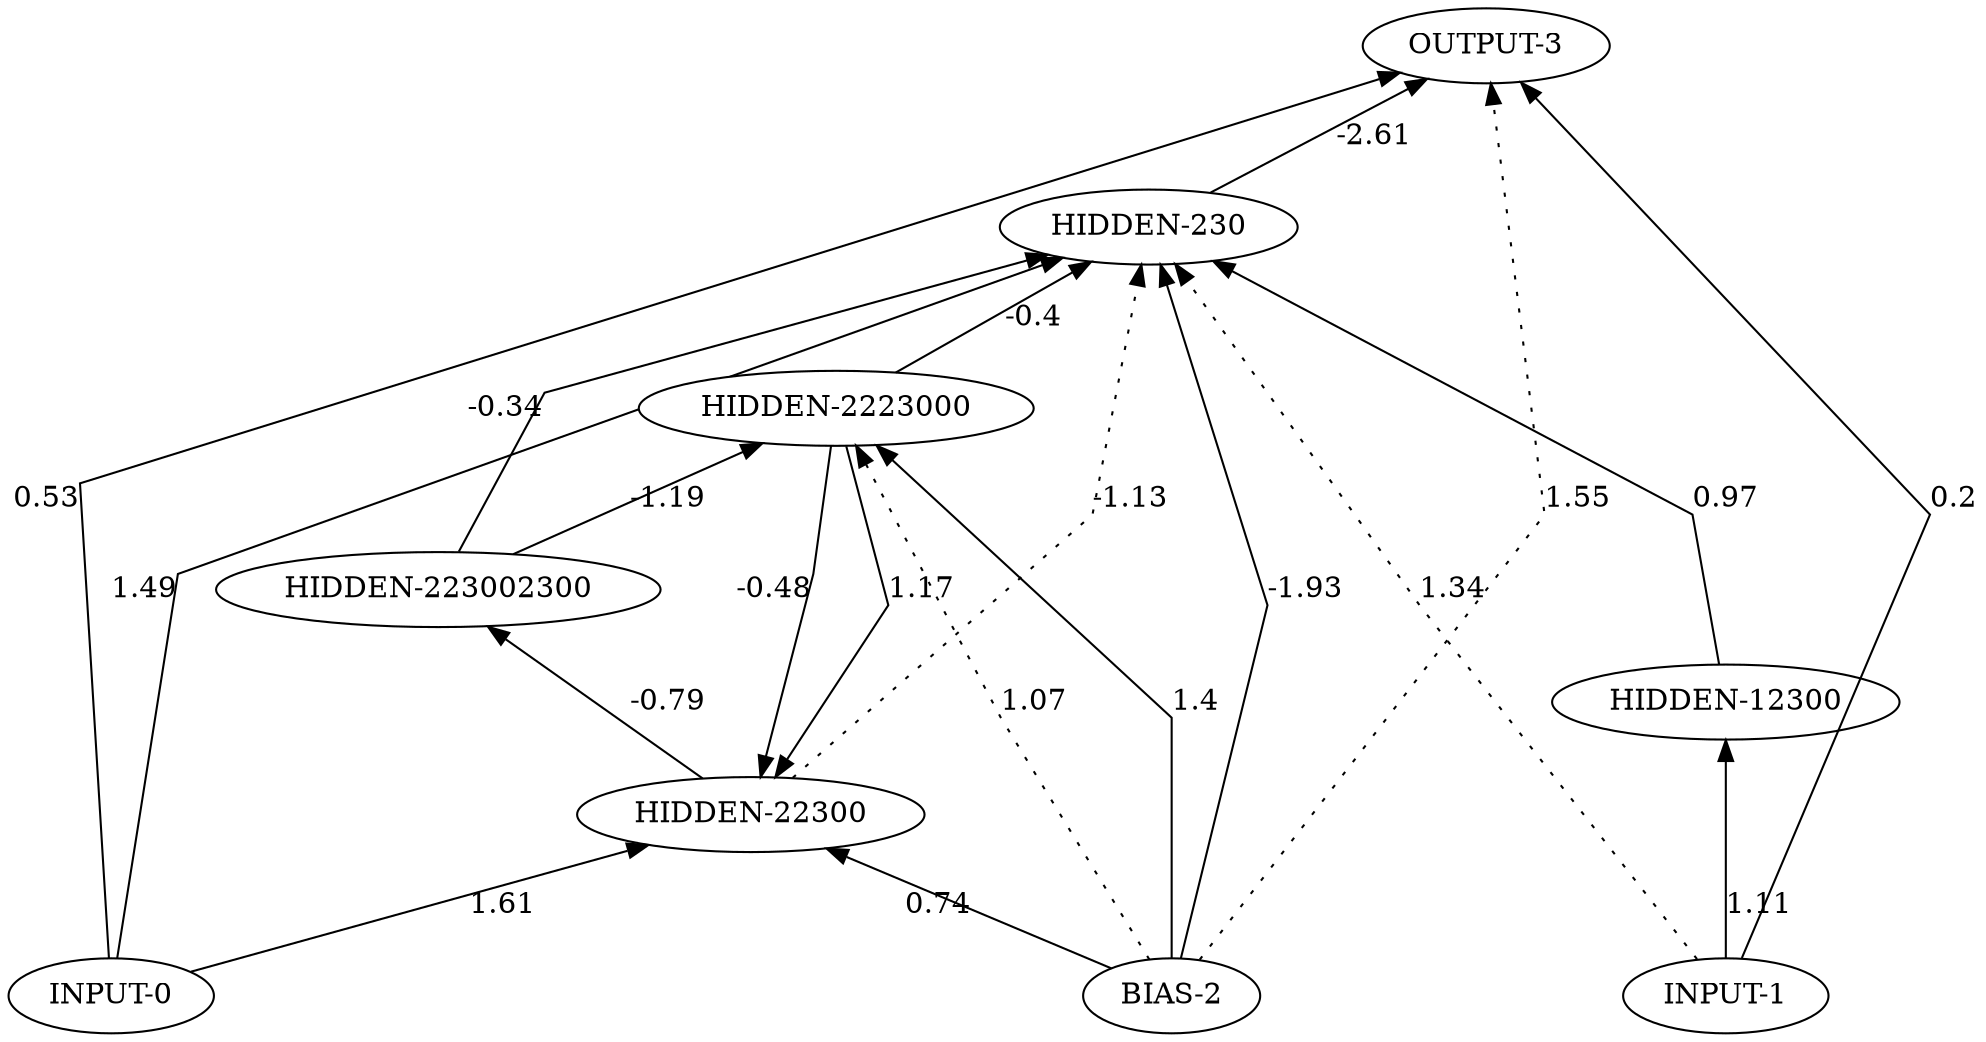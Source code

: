 digraph {
	graph [rankdir=BT splines=line]
	{
		graph [rank=min splines=line]
		0 [label="INPUT-0" color=black fillcolor=white style=filled]
		1 [label="INPUT-1" color=black fillcolor=white style=filled]
		2 [label="BIAS-2" color=black fillcolor=white style=filled]
	}
	{
		graph [splines=line]
		230 [label="HIDDEN-230" color=black fillcolor=white style=filled]
		22300 [label="HIDDEN-22300" color=black fillcolor=white style=filled]
		223002300 [label="HIDDEN-223002300" color=black fillcolor=white style=filled]
		12300 [label="HIDDEN-12300" color=black fillcolor=white style=filled]
		2223000 [label="HIDDEN-2223000" color=black fillcolor=white style=filled]
		2223000 [label="HIDDEN-2223000" color=black fillcolor=white style=filled]
	}
	{
		graph [rank=max splines=line]
		3 [label="OUTPUT-3" color=black fillcolor=white style=filled]
	}
	0 -> 3 [label=0.53 style=solid]
	1 -> 3 [label=0.2 style=solid]
	2 -> 3 [label=1.55 style=dotted]
	2 -> 230 [label=-1.93 style=solid]
	230 -> 3 [label=-2.61 style=solid]
	1 -> 230 [label=1.34 style=dotted]
	2 -> 22300 [label=0.74 style=solid]
	22300 -> 230 [label=-1.13 style=dotted]
	0 -> 230 [label=1.49 style=solid]
	1 -> 12300 [label=1.11 style=solid]
	12300 -> 230 [label=0.97 style=solid]
	0 -> 22300 [label=1.61 style=solid]
	22300 -> 223002300 [label=-0.79 style=solid]
	223002300 -> 230 [label=-0.34 style=solid]
	2 -> 2223000 [label=1.4 style=solid]
	2 -> 2223000 [label=1.07 style=dotted]
	2223000 -> 22300 [label=1.17 style=solid]
	2223000 -> 22300 [label=-0.48 style=solid]
	2223000 -> 230 [label=-0.4 style=solid]
	223002300 -> 2223000 [label=-1.19 style=solid]
}
